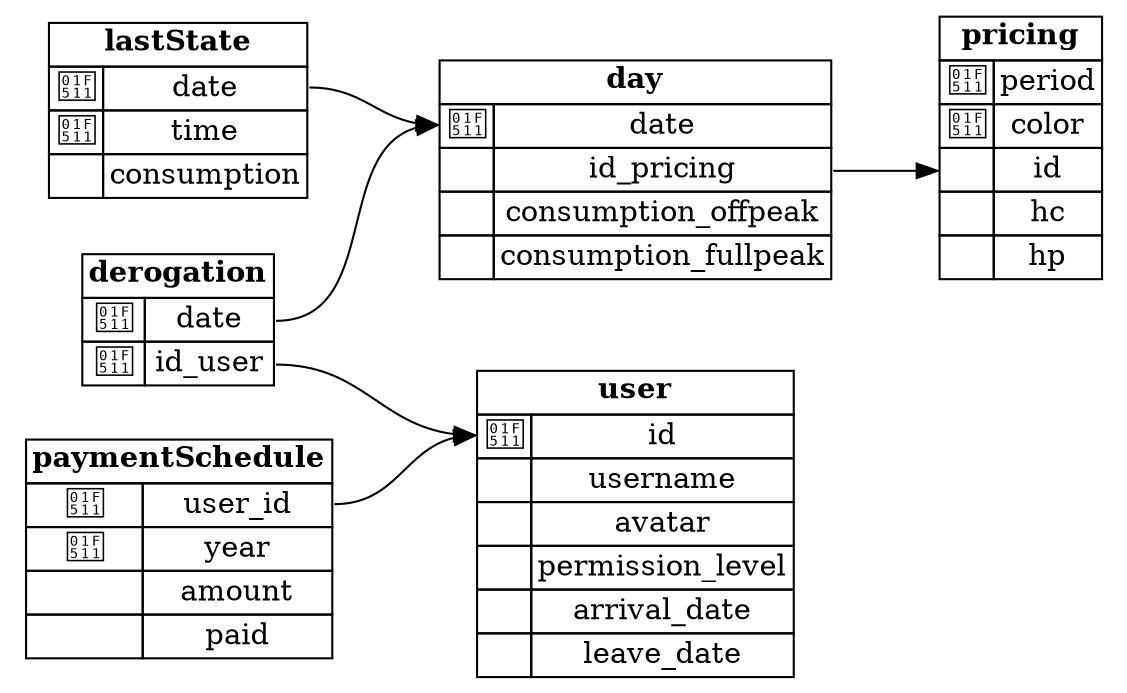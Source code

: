 
digraph structs {


rankdir="LR"


node [shape=none]

day [label=<
            <TABLE BORDER="0" CELLSPACING="0" CELLBORDER="1">
                <TR>
                    <TD COLSPAN="2"><B>day</B></TD>
                </TR>
            
                <TR>
                    <TD PORT="date_to">🔑</TD>
                    <TD PORT="date_from">date</TD>
                </TR>
            

                <TR>
                    <TD PORT="id_pricing_to">&nbsp;</TD>
                    <TD PORT="id_pricing_from">id_pricing</TD>
                </TR>
            

                <TR>
                    <TD PORT="consumption_offpeak_to">&nbsp;</TD>
                    <TD PORT="consumption_offpeak_from">consumption_offpeak</TD>
                </TR>
            

                <TR>
                    <TD PORT="consumption_fullpeak_to">&nbsp;</TD>
                    <TD PORT="consumption_fullpeak_from">consumption_fullpeak</TD>
                </TR>
            
            </TABLE>
        >];
        
derogation [label=<
            <TABLE BORDER="0" CELLSPACING="0" CELLBORDER="1">
                <TR>
                    <TD COLSPAN="2"><B>derogation</B></TD>
                </TR>
            
                <TR>
                    <TD PORT="date_to">🔑</TD>
                    <TD PORT="date_from">date</TD>
                </TR>
            

                <TR>
                    <TD PORT="id_user_to">🔑</TD>
                    <TD PORT="id_user_from">id_user</TD>
                </TR>
            
            </TABLE>
        >];
        
lastState [label=<
            <TABLE BORDER="0" CELLSPACING="0" CELLBORDER="1">
                <TR>
                    <TD COLSPAN="2"><B>lastState</B></TD>
                </TR>
            
                <TR>
                    <TD PORT="date_to">🔑</TD>
                    <TD PORT="date_from">date</TD>
                </TR>
            

                <TR>
                    <TD PORT="time_to">🔑</TD>
                    <TD PORT="time_from">time</TD>
                </TR>
            

                <TR>
                    <TD PORT="consumption_to">&nbsp;</TD>
                    <TD PORT="consumption_from">consumption</TD>
                </TR>
            
            </TABLE>
        >];
        
paymentSchedule [label=<
            <TABLE BORDER="0" CELLSPACING="0" CELLBORDER="1">
                <TR>
                    <TD COLSPAN="2"><B>paymentSchedule</B></TD>
                </TR>
            
                <TR>
                    <TD PORT="user_id_to">🔑</TD>
                    <TD PORT="user_id_from">user_id</TD>
                </TR>
            

                <TR>
                    <TD PORT="year_to">🔑</TD>
                    <TD PORT="year_from">year</TD>
                </TR>
            

                <TR>
                    <TD PORT="amount_to">&nbsp;</TD>
                    <TD PORT="amount_from">amount</TD>
                </TR>
            

                <TR>
                    <TD PORT="paid_to">&nbsp;</TD>
                    <TD PORT="paid_from">paid</TD>
                </TR>
            
            </TABLE>
        >];
        
pricing [label=<
            <TABLE BORDER="0" CELLSPACING="0" CELLBORDER="1">
                <TR>
                    <TD COLSPAN="2"><B>pricing</B></TD>
                </TR>
            
                <TR>
                    <TD PORT="period_to">🔑</TD>
                    <TD PORT="period_from">period</TD>
                </TR>
            

                <TR>
                    <TD PORT="color_to">🔑</TD>
                    <TD PORT="color_from">color</TD>
                </TR>
            

                <TR>
                    <TD PORT="id_to">&nbsp;</TD>
                    <TD PORT="id_from">id</TD>
                </TR>
            

                <TR>
                    <TD PORT="hc_to">&nbsp;</TD>
                    <TD PORT="hc_from">hc</TD>
                </TR>
            

                <TR>
                    <TD PORT="hp_to">&nbsp;</TD>
                    <TD PORT="hp_from">hp</TD>
                </TR>
            
            </TABLE>
        >];
        
user [label=<
            <TABLE BORDER="0" CELLSPACING="0" CELLBORDER="1">
                <TR>
                    <TD COLSPAN="2"><B>user</B></TD>
                </TR>
            
                <TR>
                    <TD PORT="id_to">🔑</TD>
                    <TD PORT="id_from">id</TD>
                </TR>
            

                <TR>
                    <TD PORT="username_to">&nbsp;</TD>
                    <TD PORT="username_from">username</TD>
                </TR>
            

                <TR>
                    <TD PORT="avatar_to">&nbsp;</TD>
                    <TD PORT="avatar_from">avatar</TD>
                </TR>
            

                <TR>
                    <TD PORT="permission_level_to">&nbsp;</TD>
                    <TD PORT="permission_level_from">permission_level</TD>
                </TR>
            

                <TR>
                    <TD PORT="arrival_date_to">&nbsp;</TD>
                    <TD PORT="arrival_date_from">arrival_date</TD>
                </TR>
            

                <TR>
                    <TD PORT="leave_date_to">&nbsp;</TD>
                    <TD PORT="leave_date_from">leave_date</TD>
                </TR>
            
            </TABLE>
        >];
        
lastState:date_from:e -> day:date_to:w
derogation:id_user_from:e -> user:id_to:w
derogation:date_from:e -> day:date_to:w
paymentSchedule:user_id_from:e -> user:id_to:w
day:id_pricing_from:e -> pricing:id_to:w

}
